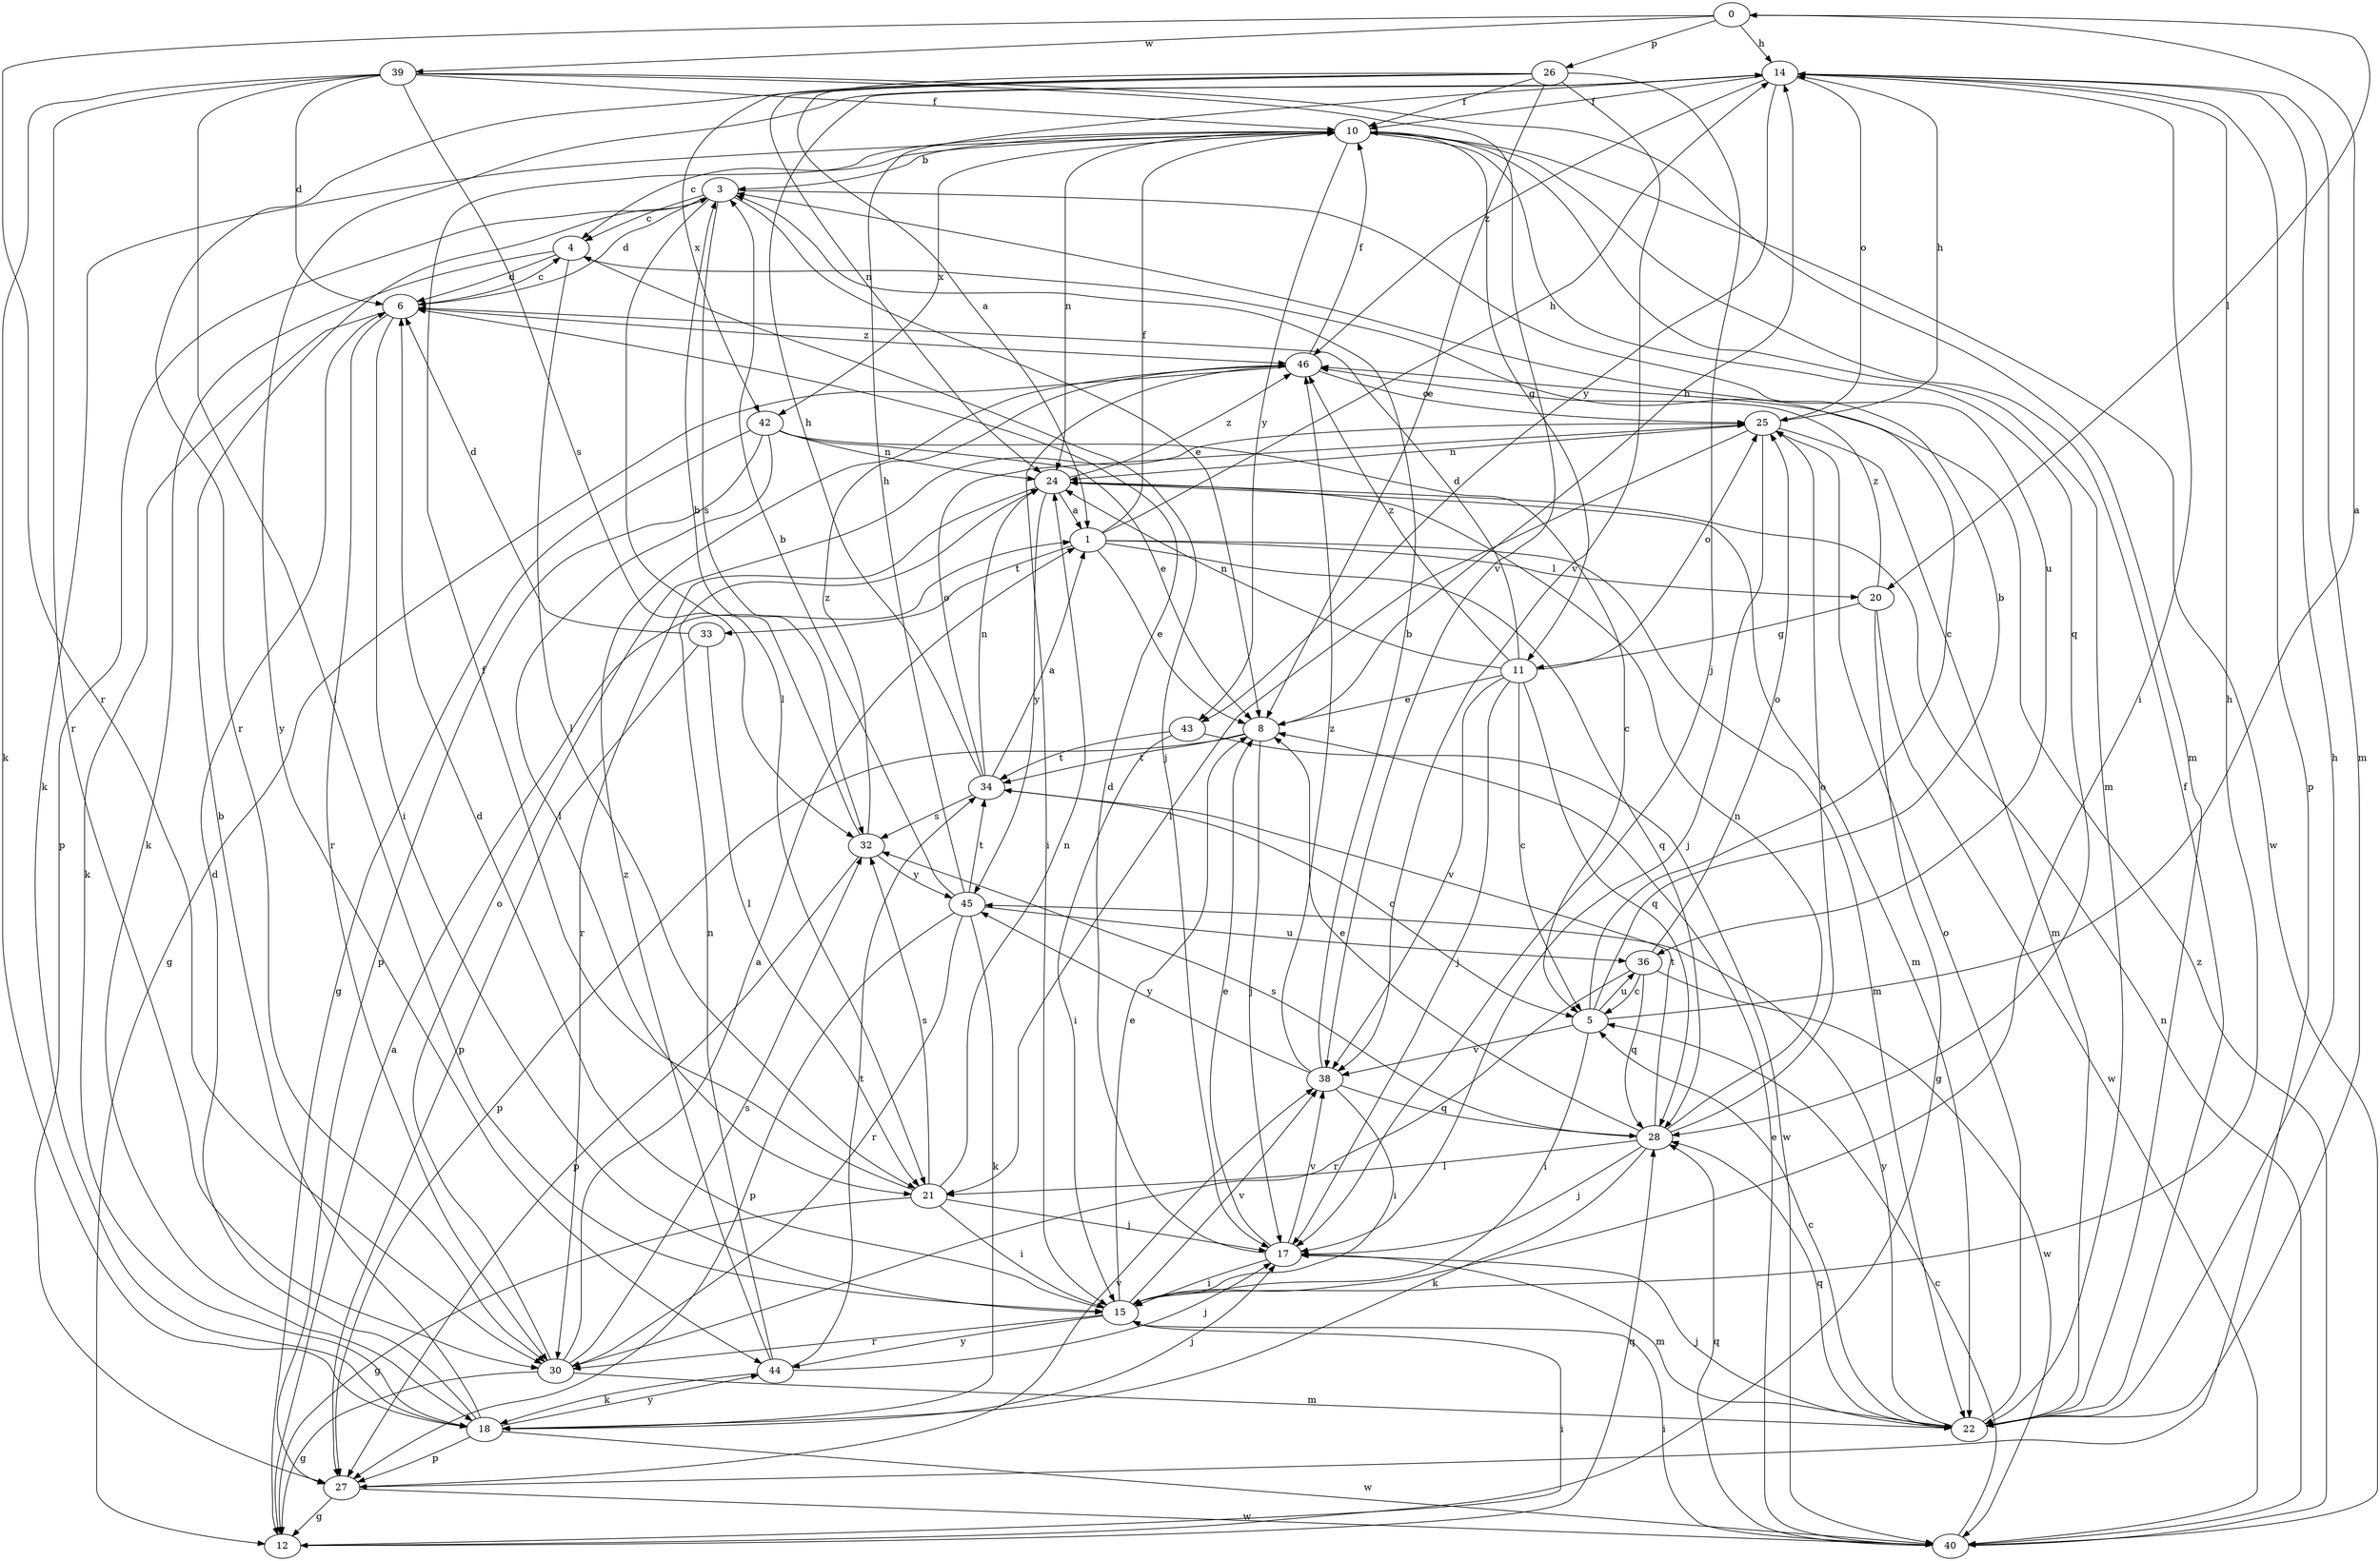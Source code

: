 strict digraph  {
0;
1;
3;
4;
5;
6;
8;
10;
11;
12;
14;
15;
17;
18;
20;
21;
22;
24;
25;
26;
27;
28;
30;
32;
33;
34;
36;
38;
39;
40;
42;
43;
44;
45;
46;
0 -> 14  [label=h];
0 -> 20  [label=l];
0 -> 26  [label=p];
0 -> 30  [label=r];
0 -> 39  [label=w];
1 -> 8  [label=e];
1 -> 10  [label=f];
1 -> 14  [label=h];
1 -> 20  [label=l];
1 -> 22  [label=m];
1 -> 28  [label=q];
1 -> 33  [label=t];
3 -> 4  [label=c];
3 -> 6  [label=d];
3 -> 8  [label=e];
3 -> 21  [label=l];
3 -> 27  [label=p];
3 -> 32  [label=s];
3 -> 36  [label=u];
4 -> 6  [label=d];
4 -> 17  [label=j];
4 -> 18  [label=k];
4 -> 21  [label=l];
5 -> 0  [label=a];
5 -> 3  [label=b];
5 -> 4  [label=c];
5 -> 15  [label=i];
5 -> 36  [label=u];
5 -> 38  [label=v];
6 -> 4  [label=c];
6 -> 15  [label=i];
6 -> 18  [label=k];
6 -> 30  [label=r];
6 -> 46  [label=z];
8 -> 14  [label=h];
8 -> 17  [label=j];
8 -> 27  [label=p];
8 -> 34  [label=t];
10 -> 3  [label=b];
10 -> 4  [label=c];
10 -> 11  [label=g];
10 -> 18  [label=k];
10 -> 22  [label=m];
10 -> 24  [label=n];
10 -> 28  [label=q];
10 -> 40  [label=w];
10 -> 42  [label=x];
10 -> 43  [label=y];
11 -> 5  [label=c];
11 -> 6  [label=d];
11 -> 8  [label=e];
11 -> 17  [label=j];
11 -> 24  [label=n];
11 -> 25  [label=o];
11 -> 28  [label=q];
11 -> 38  [label=v];
11 -> 46  [label=z];
12 -> 1  [label=a];
12 -> 15  [label=i];
12 -> 28  [label=q];
14 -> 10  [label=f];
14 -> 15  [label=i];
14 -> 22  [label=m];
14 -> 25  [label=o];
14 -> 27  [label=p];
14 -> 43  [label=y];
14 -> 44  [label=y];
14 -> 46  [label=z];
15 -> 6  [label=d];
15 -> 8  [label=e];
15 -> 14  [label=h];
15 -> 30  [label=r];
15 -> 38  [label=v];
15 -> 44  [label=y];
17 -> 6  [label=d];
17 -> 8  [label=e];
17 -> 15  [label=i];
17 -> 22  [label=m];
17 -> 38  [label=v];
18 -> 3  [label=b];
18 -> 6  [label=d];
18 -> 17  [label=j];
18 -> 27  [label=p];
18 -> 40  [label=w];
18 -> 44  [label=y];
20 -> 11  [label=g];
20 -> 12  [label=g];
20 -> 40  [label=w];
20 -> 46  [label=z];
21 -> 10  [label=f];
21 -> 12  [label=g];
21 -> 15  [label=i];
21 -> 17  [label=j];
21 -> 24  [label=n];
21 -> 32  [label=s];
22 -> 5  [label=c];
22 -> 10  [label=f];
22 -> 14  [label=h];
22 -> 17  [label=j];
22 -> 25  [label=o];
22 -> 28  [label=q];
22 -> 45  [label=y];
24 -> 1  [label=a];
24 -> 22  [label=m];
24 -> 30  [label=r];
24 -> 45  [label=y];
24 -> 46  [label=z];
25 -> 14  [label=h];
25 -> 17  [label=j];
25 -> 21  [label=l];
25 -> 22  [label=m];
25 -> 24  [label=n];
26 -> 1  [label=a];
26 -> 8  [label=e];
26 -> 10  [label=f];
26 -> 17  [label=j];
26 -> 24  [label=n];
26 -> 30  [label=r];
26 -> 38  [label=v];
26 -> 42  [label=x];
27 -> 12  [label=g];
27 -> 38  [label=v];
27 -> 40  [label=w];
28 -> 8  [label=e];
28 -> 17  [label=j];
28 -> 18  [label=k];
28 -> 21  [label=l];
28 -> 24  [label=n];
28 -> 25  [label=o];
28 -> 32  [label=s];
28 -> 34  [label=t];
30 -> 1  [label=a];
30 -> 12  [label=g];
30 -> 22  [label=m];
30 -> 25  [label=o];
30 -> 32  [label=s];
32 -> 3  [label=b];
32 -> 27  [label=p];
32 -> 45  [label=y];
32 -> 46  [label=z];
33 -> 6  [label=d];
33 -> 21  [label=l];
33 -> 27  [label=p];
34 -> 1  [label=a];
34 -> 5  [label=c];
34 -> 14  [label=h];
34 -> 24  [label=n];
34 -> 25  [label=o];
34 -> 32  [label=s];
36 -> 5  [label=c];
36 -> 25  [label=o];
36 -> 28  [label=q];
36 -> 30  [label=r];
36 -> 40  [label=w];
38 -> 3  [label=b];
38 -> 15  [label=i];
38 -> 28  [label=q];
38 -> 45  [label=y];
38 -> 46  [label=z];
39 -> 6  [label=d];
39 -> 10  [label=f];
39 -> 15  [label=i];
39 -> 18  [label=k];
39 -> 22  [label=m];
39 -> 30  [label=r];
39 -> 32  [label=s];
39 -> 38  [label=v];
40 -> 5  [label=c];
40 -> 8  [label=e];
40 -> 15  [label=i];
40 -> 24  [label=n];
40 -> 28  [label=q];
40 -> 46  [label=z];
42 -> 5  [label=c];
42 -> 8  [label=e];
42 -> 12  [label=g];
42 -> 21  [label=l];
42 -> 24  [label=n];
42 -> 27  [label=p];
43 -> 15  [label=i];
43 -> 34  [label=t];
43 -> 40  [label=w];
44 -> 17  [label=j];
44 -> 18  [label=k];
44 -> 24  [label=n];
44 -> 34  [label=t];
44 -> 46  [label=z];
45 -> 3  [label=b];
45 -> 14  [label=h];
45 -> 18  [label=k];
45 -> 27  [label=p];
45 -> 30  [label=r];
45 -> 34  [label=t];
45 -> 36  [label=u];
46 -> 10  [label=f];
46 -> 12  [label=g];
46 -> 15  [label=i];
46 -> 25  [label=o];
}
